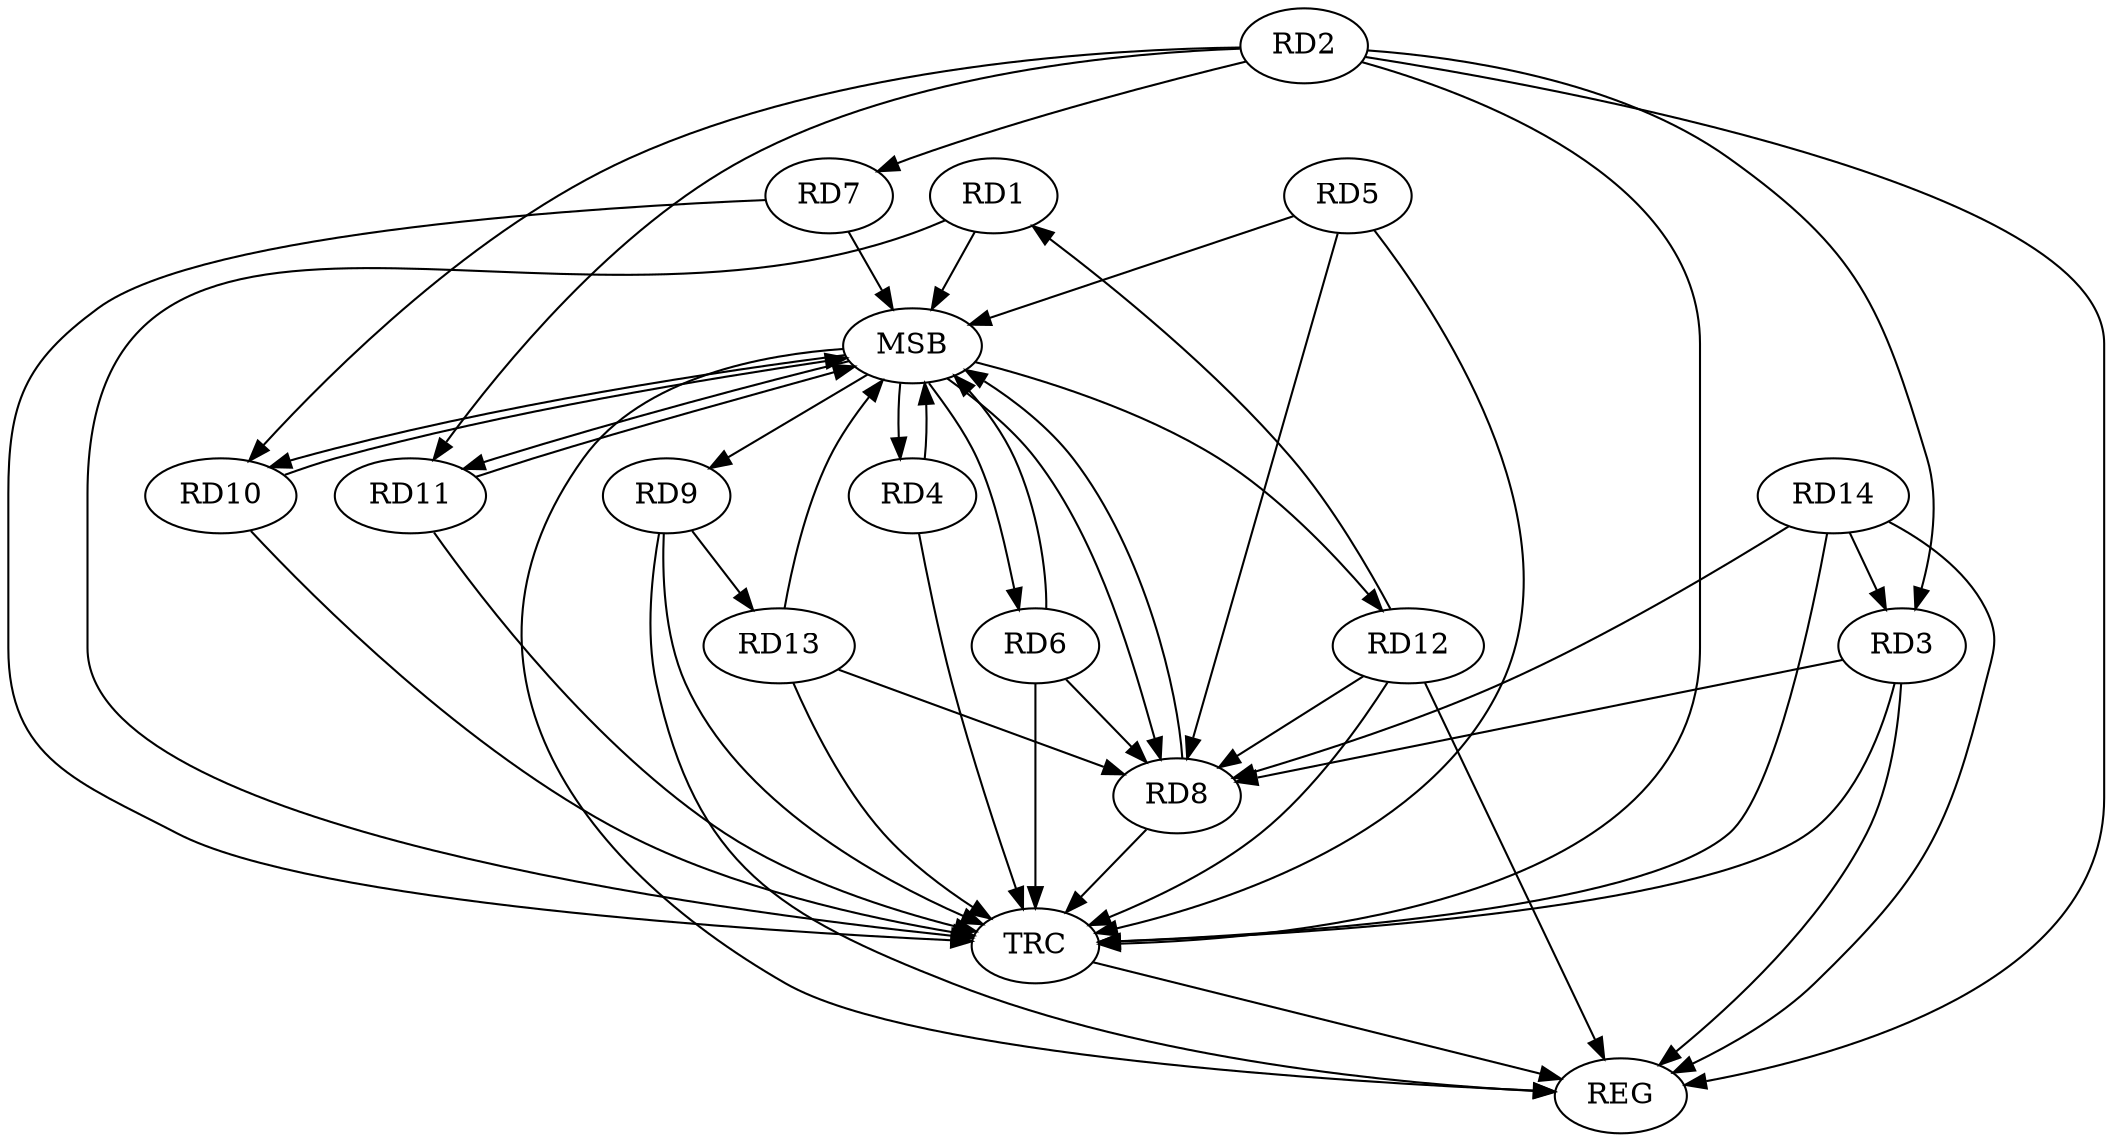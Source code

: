 strict digraph G {
  RD1 [ label="RD1" ];
  RD2 [ label="RD2" ];
  RD3 [ label="RD3" ];
  RD4 [ label="RD4" ];
  RD5 [ label="RD5" ];
  RD6 [ label="RD6" ];
  RD7 [ label="RD7" ];
  RD8 [ label="RD8" ];
  RD9 [ label="RD9" ];
  RD10 [ label="RD10" ];
  RD11 [ label="RD11" ];
  RD12 [ label="RD12" ];
  RD13 [ label="RD13" ];
  RD14 [ label="RD14" ];
  REG [ label="REG" ];
  MSB [ label="MSB" ];
  TRC [ label="TRC" ];
  RD12 -> RD1;
  RD2 -> RD3;
  RD2 -> RD7;
  RD2 -> RD10;
  RD2 -> RD11;
  RD14 -> RD3;
  RD12 -> RD8;
  RD14 -> RD8;
  RD9 -> RD13;
  RD2 -> REG;
  RD3 -> REG;
  RD9 -> REG;
  RD12 -> REG;
  RD14 -> REG;
  RD1 -> MSB;
  MSB -> REG;
  RD4 -> MSB;
  MSB -> RD8;
  RD5 -> MSB;
  MSB -> RD12;
  RD6 -> MSB;
  MSB -> RD10;
  RD7 -> MSB;
  MSB -> RD4;
  MSB -> RD11;
  RD8 -> MSB;
  MSB -> RD9;
  RD10 -> MSB;
  MSB -> RD6;
  RD11 -> MSB;
  RD13 -> MSB;
  RD1 -> TRC;
  RD2 -> TRC;
  RD3 -> TRC;
  RD4 -> TRC;
  RD5 -> TRC;
  RD6 -> TRC;
  RD7 -> TRC;
  RD8 -> TRC;
  RD9 -> TRC;
  RD10 -> TRC;
  RD11 -> TRC;
  RD12 -> TRC;
  RD13 -> TRC;
  RD14 -> TRC;
  TRC -> REG;
  RD3 -> RD8;
  RD6 -> RD8;
  RD13 -> RD8;
  RD5 -> RD8;
}
